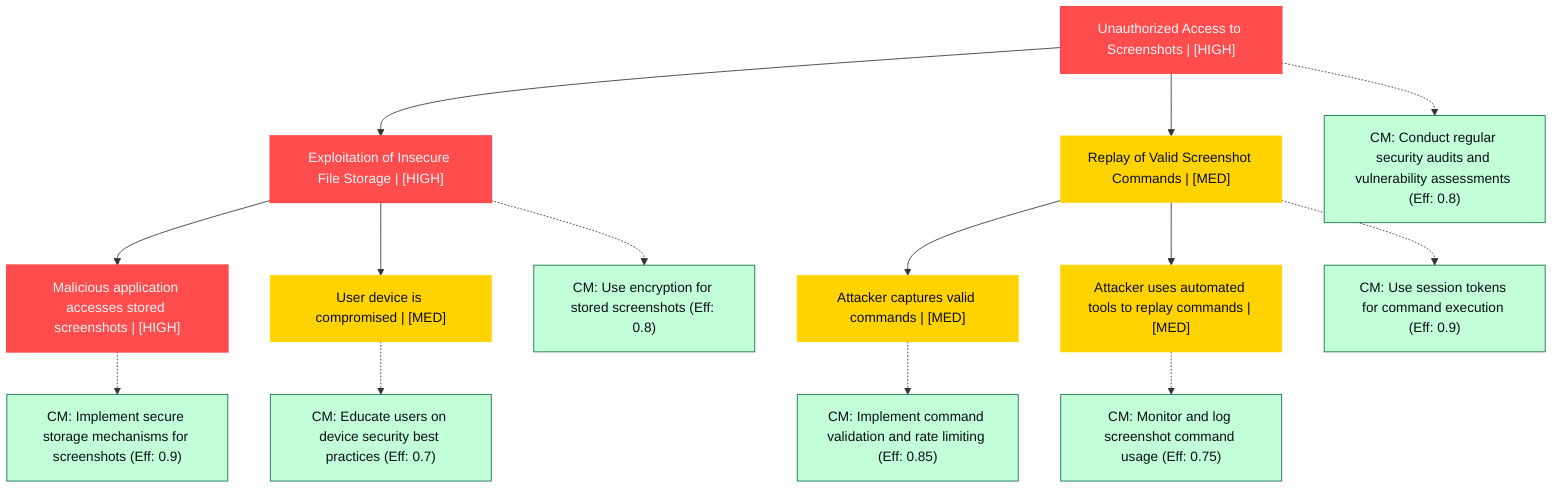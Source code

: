 graph TB
  node_01K65T6XMM99TJ9HVJFTRGTXWM["Unauthorized Access to Screenshots | [HIGH]"]:::highRisk
  node_01K65T6XMM99TJ9HVJFTRGTXWM-1["Exploitation of Insecure File Storage | [HIGH]"]:::highRisk
  node_01K65T6XMM99TJ9HVJFTRGTXWM-1-1["Malicious application accesses stored screenshots | [HIGH]"]:::highRisk
  node_01K65T6XMM99TJ9HVJFTRGTXWM-1-1_cm_0["CM: Implement secure storage mechanisms for screenshots (Eff: 0.9)"]:::countermeasure
  node_01K65T6XMM99TJ9HVJFTRGTXWM-1-2["User device is compromised | [MED]"]:::mediumRisk
  node_01K65T6XMM99TJ9HVJFTRGTXWM-1-2_cm_0["CM: Educate users on device security best practices (Eff: 0.7)"]:::countermeasure
  node_01K65T6XMM99TJ9HVJFTRGTXWM-1_cm_0["CM: Use encryption for stored screenshots (Eff: 0.8)"]:::countermeasure
  node_01K65T6XMM99TJ9HVJFTRGTXWM-2["Replay of Valid Screenshot Commands | [MED]"]:::mediumRisk
  node_01K65T6XMM99TJ9HVJFTRGTXWM-2-1["Attacker captures valid commands | [MED]"]:::mediumRisk
  node_01K65T6XMM99TJ9HVJFTRGTXWM-2-1_cm_0["CM: Implement command validation and rate limiting (Eff: 0.85)"]:::countermeasure
  node_01K65T6XMM99TJ9HVJFTRGTXWM-2-2["Attacker uses automated tools to replay commands | [MED]"]:::mediumRisk
  node_01K65T6XMM99TJ9HVJFTRGTXWM-2-2_cm_0["CM: Monitor and log screenshot command usage (Eff: 0.75)"]:::countermeasure
  node_01K65T6XMM99TJ9HVJFTRGTXWM-2_cm_0["CM: Use session tokens for command execution (Eff: 0.9)"]:::countermeasure
  node_01K65T6XMM99TJ9HVJFTRGTXWM_cm_0["CM: Conduct regular security audits and vulnerability assessments (Eff: 0.8)"]:::countermeasure

  node_01K65T6XMM99TJ9HVJFTRGTXWM --> node_01K65T6XMM99TJ9HVJFTRGTXWM-1
  node_01K65T6XMM99TJ9HVJFTRGTXWM-1 --> node_01K65T6XMM99TJ9HVJFTRGTXWM-1-1
  node_01K65T6XMM99TJ9HVJFTRGTXWM-1-1 -.-> node_01K65T6XMM99TJ9HVJFTRGTXWM-1-1_cm_0
  node_01K65T6XMM99TJ9HVJFTRGTXWM-1 --> node_01K65T6XMM99TJ9HVJFTRGTXWM-1-2
  node_01K65T6XMM99TJ9HVJFTRGTXWM-1-2 -.-> node_01K65T6XMM99TJ9HVJFTRGTXWM-1-2_cm_0
  node_01K65T6XMM99TJ9HVJFTRGTXWM-1 -.-> node_01K65T6XMM99TJ9HVJFTRGTXWM-1_cm_0
  node_01K65T6XMM99TJ9HVJFTRGTXWM --> node_01K65T6XMM99TJ9HVJFTRGTXWM-2
  node_01K65T6XMM99TJ9HVJFTRGTXWM-2 --> node_01K65T6XMM99TJ9HVJFTRGTXWM-2-1
  node_01K65T6XMM99TJ9HVJFTRGTXWM-2-1 -.-> node_01K65T6XMM99TJ9HVJFTRGTXWM-2-1_cm_0
  node_01K65T6XMM99TJ9HVJFTRGTXWM-2 --> node_01K65T6XMM99TJ9HVJFTRGTXWM-2-2
  node_01K65T6XMM99TJ9HVJFTRGTXWM-2-2 -.-> node_01K65T6XMM99TJ9HVJFTRGTXWM-2-2_cm_0
  node_01K65T6XMM99TJ9HVJFTRGTXWM-2 -.-> node_01K65T6XMM99TJ9HVJFTRGTXWM-2_cm_0
  node_01K65T6XMM99TJ9HVJFTRGTXWM -.-> node_01K65T6XMM99TJ9HVJFTRGTXWM_cm_0

  classDef andNode fill:#FF4C4C,stroke:#FF4C4C,stroke-width:2px,color:#F5F7FA
  classDef orNode fill:#36FF8F,stroke:#36FF8F,stroke-width:2px,color:#0B0D17
  classDef leafNode fill:#29ABE2,stroke:#29ABE2,stroke-width:2px,color:#F5F7FA
  classDef highRisk fill:#FF4C4C,color:#F5F7FA,stroke:#FF4C4C,stroke-width:2px
  classDef mediumRisk fill:#FFD300,stroke:#FFD300,stroke-width:1px,color:#0B0D17
  classDef lowRisk fill:#FFF2B3,stroke:#FFF2B3,stroke-width:1px,color:#0B0D17
  classDef countermeasure fill:#C2FFD8,stroke:#106B49,stroke-width:1px,color:#0B0D17
  classDef reference fill:#A259FF,stroke:#c3a4ff,stroke-width:1px,stroke-dasharray:3 3,color:#F5F7FA
  classDef mitreNode stroke-dasharray:5 5
  classDef note fill:#ffffcc,stroke:#ffcc00,stroke-width:2px,stroke-dasharray:5 5